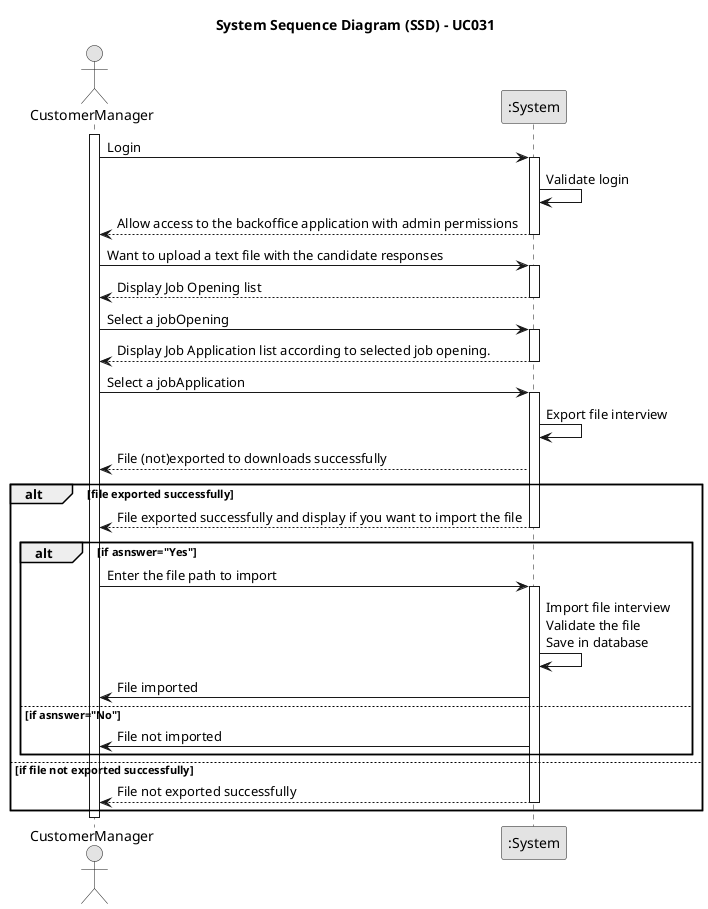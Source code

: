 @startuml
skinparam monochrome true
skinparam packageStyle rectangle
skinparam shadowing false

title System Sequence Diagram (SSD) - UC031
actor CustomerManager as CM
participant ":System" as System

activate CM
    CM -> System: Login
    activate System

        System -> System: Validate login

        System --> CM: Allow access to the backoffice application with admin permissions
    deactivate System

    CM -> System: Want to upload a text file with the candidate responses
    activate System

        System --> CM: Display Job Opening list
    deactivate System

    CM -> System: Select a jobOpening
    activate System

            System --> CM: Display Job Application list according to selected job opening.
    deactivate System

    CM -> System: Select a jobApplication
    activate System
            System -> System : Export file interview

            System --> CM: File (not)exported to downloads successfully


        alt file exported successfully

            System --> CM : File exported successfully and display if you want to import the file

    deactivate System

                alt if asnswer="Yes"

                        CM -> System: Enter the file path to import

                    activate System

                        System -> System : Import file interview\nValidate the file\nSave in database

                        System -> CM : File imported

                else if asnswer="No"

                    System -> CM : File not imported

                end alt

        else if file not exported successfully

            System --> CM : File not exported successfully

            deactivate System

        end alt

deactivate CM

@enduml